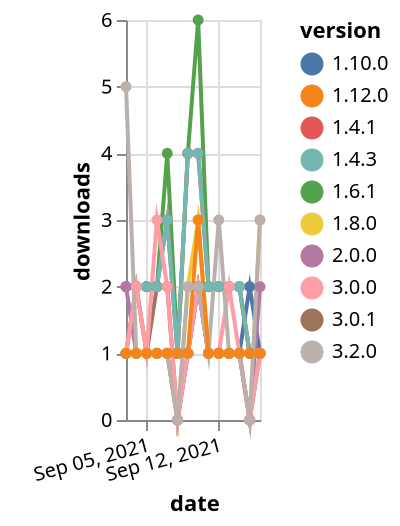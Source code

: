 {"$schema": "https://vega.github.io/schema/vega-lite/v5.json", "description": "A simple bar chart with embedded data.", "data": {"values": [{"date": "2021-09-03", "total": 3145, "delta": 2, "version": "1.6.1"}, {"date": "2021-09-04", "total": 3147, "delta": 2, "version": "1.6.1"}, {"date": "2021-09-05", "total": 3149, "delta": 2, "version": "1.6.1"}, {"date": "2021-09-06", "total": 3151, "delta": 2, "version": "1.6.1"}, {"date": "2021-09-07", "total": 3155, "delta": 4, "version": "1.6.1"}, {"date": "2021-09-08", "total": 3156, "delta": 1, "version": "1.6.1"}, {"date": "2021-09-09", "total": 3160, "delta": 4, "version": "1.6.1"}, {"date": "2021-09-10", "total": 3166, "delta": 6, "version": "1.6.1"}, {"date": "2021-09-11", "total": 3168, "delta": 2, "version": "1.6.1"}, {"date": "2021-09-12", "total": 3170, "delta": 2, "version": "1.6.1"}, {"date": "2021-09-13", "total": 3172, "delta": 2, "version": "1.6.1"}, {"date": "2021-09-14", "total": 3174, "delta": 2, "version": "1.6.1"}, {"date": "2021-09-15", "total": 3175, "delta": 1, "version": "1.6.1"}, {"date": "2021-09-16", "total": 3176, "delta": 1, "version": "1.6.1"}, {"date": "2021-09-03", "total": 1109, "delta": 1, "version": "1.8.0"}, {"date": "2021-09-04", "total": 1111, "delta": 2, "version": "1.8.0"}, {"date": "2021-09-05", "total": 1112, "delta": 1, "version": "1.8.0"}, {"date": "2021-09-06", "total": 1113, "delta": 1, "version": "1.8.0"}, {"date": "2021-09-07", "total": 1114, "delta": 1, "version": "1.8.0"}, {"date": "2021-09-08", "total": 1114, "delta": 0, "version": "1.8.0"}, {"date": "2021-09-09", "total": 1116, "delta": 2, "version": "1.8.0"}, {"date": "2021-09-10", "total": 1119, "delta": 3, "version": "1.8.0"}, {"date": "2021-09-11", "total": 1120, "delta": 1, "version": "1.8.0"}, {"date": "2021-09-12", "total": 1121, "delta": 1, "version": "1.8.0"}, {"date": "2021-09-13", "total": 1122, "delta": 1, "version": "1.8.0"}, {"date": "2021-09-14", "total": 1123, "delta": 1, "version": "1.8.0"}, {"date": "2021-09-15", "total": 1123, "delta": 0, "version": "1.8.0"}, {"date": "2021-09-16", "total": 1126, "delta": 3, "version": "1.8.0"}, {"date": "2021-09-03", "total": 276, "delta": 1, "version": "1.10.0"}, {"date": "2021-09-04", "total": 277, "delta": 1, "version": "1.10.0"}, {"date": "2021-09-05", "total": 278, "delta": 1, "version": "1.10.0"}, {"date": "2021-09-06", "total": 279, "delta": 1, "version": "1.10.0"}, {"date": "2021-09-07", "total": 280, "delta": 1, "version": "1.10.0"}, {"date": "2021-09-08", "total": 281, "delta": 1, "version": "1.10.0"}, {"date": "2021-09-09", "total": 282, "delta": 1, "version": "1.10.0"}, {"date": "2021-09-10", "total": 284, "delta": 2, "version": "1.10.0"}, {"date": "2021-09-11", "total": 285, "delta": 1, "version": "1.10.0"}, {"date": "2021-09-12", "total": 286, "delta": 1, "version": "1.10.0"}, {"date": "2021-09-13", "total": 287, "delta": 1, "version": "1.10.0"}, {"date": "2021-09-14", "total": 288, "delta": 1, "version": "1.10.0"}, {"date": "2021-09-15", "total": 290, "delta": 2, "version": "1.10.0"}, {"date": "2021-09-16", "total": 291, "delta": 1, "version": "1.10.0"}, {"date": "2021-09-03", "total": 2935, "delta": 2, "version": "1.4.1"}, {"date": "2021-09-04", "total": 2937, "delta": 2, "version": "1.4.1"}, {"date": "2021-09-05", "total": 2939, "delta": 2, "version": "1.4.1"}, {"date": "2021-09-06", "total": 2941, "delta": 2, "version": "1.4.1"}, {"date": "2021-09-07", "total": 2944, "delta": 3, "version": "1.4.1"}, {"date": "2021-09-08", "total": 2945, "delta": 1, "version": "1.4.1"}, {"date": "2021-09-09", "total": 2949, "delta": 4, "version": "1.4.1"}, {"date": "2021-09-10", "total": 2953, "delta": 4, "version": "1.4.1"}, {"date": "2021-09-11", "total": 2955, "delta": 2, "version": "1.4.1"}, {"date": "2021-09-12", "total": 2957, "delta": 2, "version": "1.4.1"}, {"date": "2021-09-13", "total": 2959, "delta": 2, "version": "1.4.1"}, {"date": "2021-09-14", "total": 2961, "delta": 2, "version": "1.4.1"}, {"date": "2021-09-15", "total": 2962, "delta": 1, "version": "1.4.1"}, {"date": "2021-09-16", "total": 2963, "delta": 1, "version": "1.4.1"}, {"date": "2021-09-03", "total": 217, "delta": 1, "version": "3.0.1"}, {"date": "2021-09-04", "total": 219, "delta": 2, "version": "3.0.1"}, {"date": "2021-09-05", "total": 220, "delta": 1, "version": "3.0.1"}, {"date": "2021-09-06", "total": 222, "delta": 2, "version": "3.0.1"}, {"date": "2021-09-07", "total": 224, "delta": 2, "version": "3.0.1"}, {"date": "2021-09-08", "total": 224, "delta": 0, "version": "3.0.1"}, {"date": "2021-09-09", "total": 225, "delta": 1, "version": "3.0.1"}, {"date": "2021-09-10", "total": 227, "delta": 2, "version": "3.0.1"}, {"date": "2021-09-11", "total": 228, "delta": 1, "version": "3.0.1"}, {"date": "2021-09-12", "total": 229, "delta": 1, "version": "3.0.1"}, {"date": "2021-09-13", "total": 230, "delta": 1, "version": "3.0.1"}, {"date": "2021-09-14", "total": 231, "delta": 1, "version": "3.0.1"}, {"date": "2021-09-15", "total": 231, "delta": 0, "version": "3.0.1"}, {"date": "2021-09-16", "total": 232, "delta": 1, "version": "3.0.1"}, {"date": "2021-09-03", "total": 2354, "delta": 2, "version": "1.4.3"}, {"date": "2021-09-04", "total": 2356, "delta": 2, "version": "1.4.3"}, {"date": "2021-09-05", "total": 2358, "delta": 2, "version": "1.4.3"}, {"date": "2021-09-06", "total": 2360, "delta": 2, "version": "1.4.3"}, {"date": "2021-09-07", "total": 2363, "delta": 3, "version": "1.4.3"}, {"date": "2021-09-08", "total": 2364, "delta": 1, "version": "1.4.3"}, {"date": "2021-09-09", "total": 2368, "delta": 4, "version": "1.4.3"}, {"date": "2021-09-10", "total": 2372, "delta": 4, "version": "1.4.3"}, {"date": "2021-09-11", "total": 2374, "delta": 2, "version": "1.4.3"}, {"date": "2021-09-12", "total": 2376, "delta": 2, "version": "1.4.3"}, {"date": "2021-09-13", "total": 2378, "delta": 2, "version": "1.4.3"}, {"date": "2021-09-14", "total": 2380, "delta": 2, "version": "1.4.3"}, {"date": "2021-09-15", "total": 2381, "delta": 1, "version": "1.4.3"}, {"date": "2021-09-16", "total": 2382, "delta": 1, "version": "1.4.3"}, {"date": "2021-09-03", "total": 405, "delta": 2, "version": "2.0.0"}, {"date": "2021-09-04", "total": 406, "delta": 1, "version": "2.0.0"}, {"date": "2021-09-05", "total": 407, "delta": 1, "version": "2.0.0"}, {"date": "2021-09-06", "total": 408, "delta": 1, "version": "2.0.0"}, {"date": "2021-09-07", "total": 409, "delta": 1, "version": "2.0.0"}, {"date": "2021-09-08", "total": 409, "delta": 0, "version": "2.0.0"}, {"date": "2021-09-09", "total": 410, "delta": 1, "version": "2.0.0"}, {"date": "2021-09-10", "total": 412, "delta": 2, "version": "2.0.0"}, {"date": "2021-09-11", "total": 413, "delta": 1, "version": "2.0.0"}, {"date": "2021-09-12", "total": 414, "delta": 1, "version": "2.0.0"}, {"date": "2021-09-13", "total": 415, "delta": 1, "version": "2.0.0"}, {"date": "2021-09-14", "total": 416, "delta": 1, "version": "2.0.0"}, {"date": "2021-09-15", "total": 416, "delta": 0, "version": "2.0.0"}, {"date": "2021-09-16", "total": 418, "delta": 2, "version": "2.0.0"}, {"date": "2021-09-03", "total": 377, "delta": 1, "version": "3.0.0"}, {"date": "2021-09-04", "total": 379, "delta": 2, "version": "3.0.0"}, {"date": "2021-09-05", "total": 380, "delta": 1, "version": "3.0.0"}, {"date": "2021-09-06", "total": 383, "delta": 3, "version": "3.0.0"}, {"date": "2021-09-07", "total": 385, "delta": 2, "version": "3.0.0"}, {"date": "2021-09-08", "total": 385, "delta": 0, "version": "3.0.0"}, {"date": "2021-09-09", "total": 386, "delta": 1, "version": "3.0.0"}, {"date": "2021-09-10", "total": 388, "delta": 2, "version": "3.0.0"}, {"date": "2021-09-11", "total": 389, "delta": 1, "version": "3.0.0"}, {"date": "2021-09-12", "total": 390, "delta": 1, "version": "3.0.0"}, {"date": "2021-09-13", "total": 392, "delta": 2, "version": "3.0.0"}, {"date": "2021-09-14", "total": 393, "delta": 1, "version": "3.0.0"}, {"date": "2021-09-15", "total": 393, "delta": 0, "version": "3.0.0"}, {"date": "2021-09-16", "total": 394, "delta": 1, "version": "3.0.0"}, {"date": "2021-09-03", "total": 178, "delta": 5, "version": "3.2.0"}, {"date": "2021-09-04", "total": 179, "delta": 1, "version": "3.2.0"}, {"date": "2021-09-05", "total": 180, "delta": 1, "version": "3.2.0"}, {"date": "2021-09-06", "total": 181, "delta": 1, "version": "3.2.0"}, {"date": "2021-09-07", "total": 182, "delta": 1, "version": "3.2.0"}, {"date": "2021-09-08", "total": 182, "delta": 0, "version": "3.2.0"}, {"date": "2021-09-09", "total": 184, "delta": 2, "version": "3.2.0"}, {"date": "2021-09-10", "total": 186, "delta": 2, "version": "3.2.0"}, {"date": "2021-09-11", "total": 187, "delta": 1, "version": "3.2.0"}, {"date": "2021-09-12", "total": 190, "delta": 3, "version": "3.2.0"}, {"date": "2021-09-13", "total": 191, "delta": 1, "version": "3.2.0"}, {"date": "2021-09-14", "total": 192, "delta": 1, "version": "3.2.0"}, {"date": "2021-09-15", "total": 192, "delta": 0, "version": "3.2.0"}, {"date": "2021-09-16", "total": 195, "delta": 3, "version": "3.2.0"}, {"date": "2021-09-03", "total": 249, "delta": 1, "version": "1.12.0"}, {"date": "2021-09-04", "total": 250, "delta": 1, "version": "1.12.0"}, {"date": "2021-09-05", "total": 251, "delta": 1, "version": "1.12.0"}, {"date": "2021-09-06", "total": 252, "delta": 1, "version": "1.12.0"}, {"date": "2021-09-07", "total": 253, "delta": 1, "version": "1.12.0"}, {"date": "2021-09-08", "total": 254, "delta": 1, "version": "1.12.0"}, {"date": "2021-09-09", "total": 255, "delta": 1, "version": "1.12.0"}, {"date": "2021-09-10", "total": 258, "delta": 3, "version": "1.12.0"}, {"date": "2021-09-11", "total": 259, "delta": 1, "version": "1.12.0"}, {"date": "2021-09-12", "total": 260, "delta": 1, "version": "1.12.0"}, {"date": "2021-09-13", "total": 261, "delta": 1, "version": "1.12.0"}, {"date": "2021-09-14", "total": 262, "delta": 1, "version": "1.12.0"}, {"date": "2021-09-15", "total": 263, "delta": 1, "version": "1.12.0"}, {"date": "2021-09-16", "total": 264, "delta": 1, "version": "1.12.0"}]}, "width": "container", "mark": {"type": "line", "point": {"filled": true}}, "encoding": {"x": {"field": "date", "type": "temporal", "timeUnit": "yearmonthdate", "title": "date", "axis": {"labelAngle": -15}}, "y": {"field": "delta", "type": "quantitative", "title": "downloads"}, "color": {"field": "version", "type": "nominal"}, "tooltip": {"field": "delta"}}}